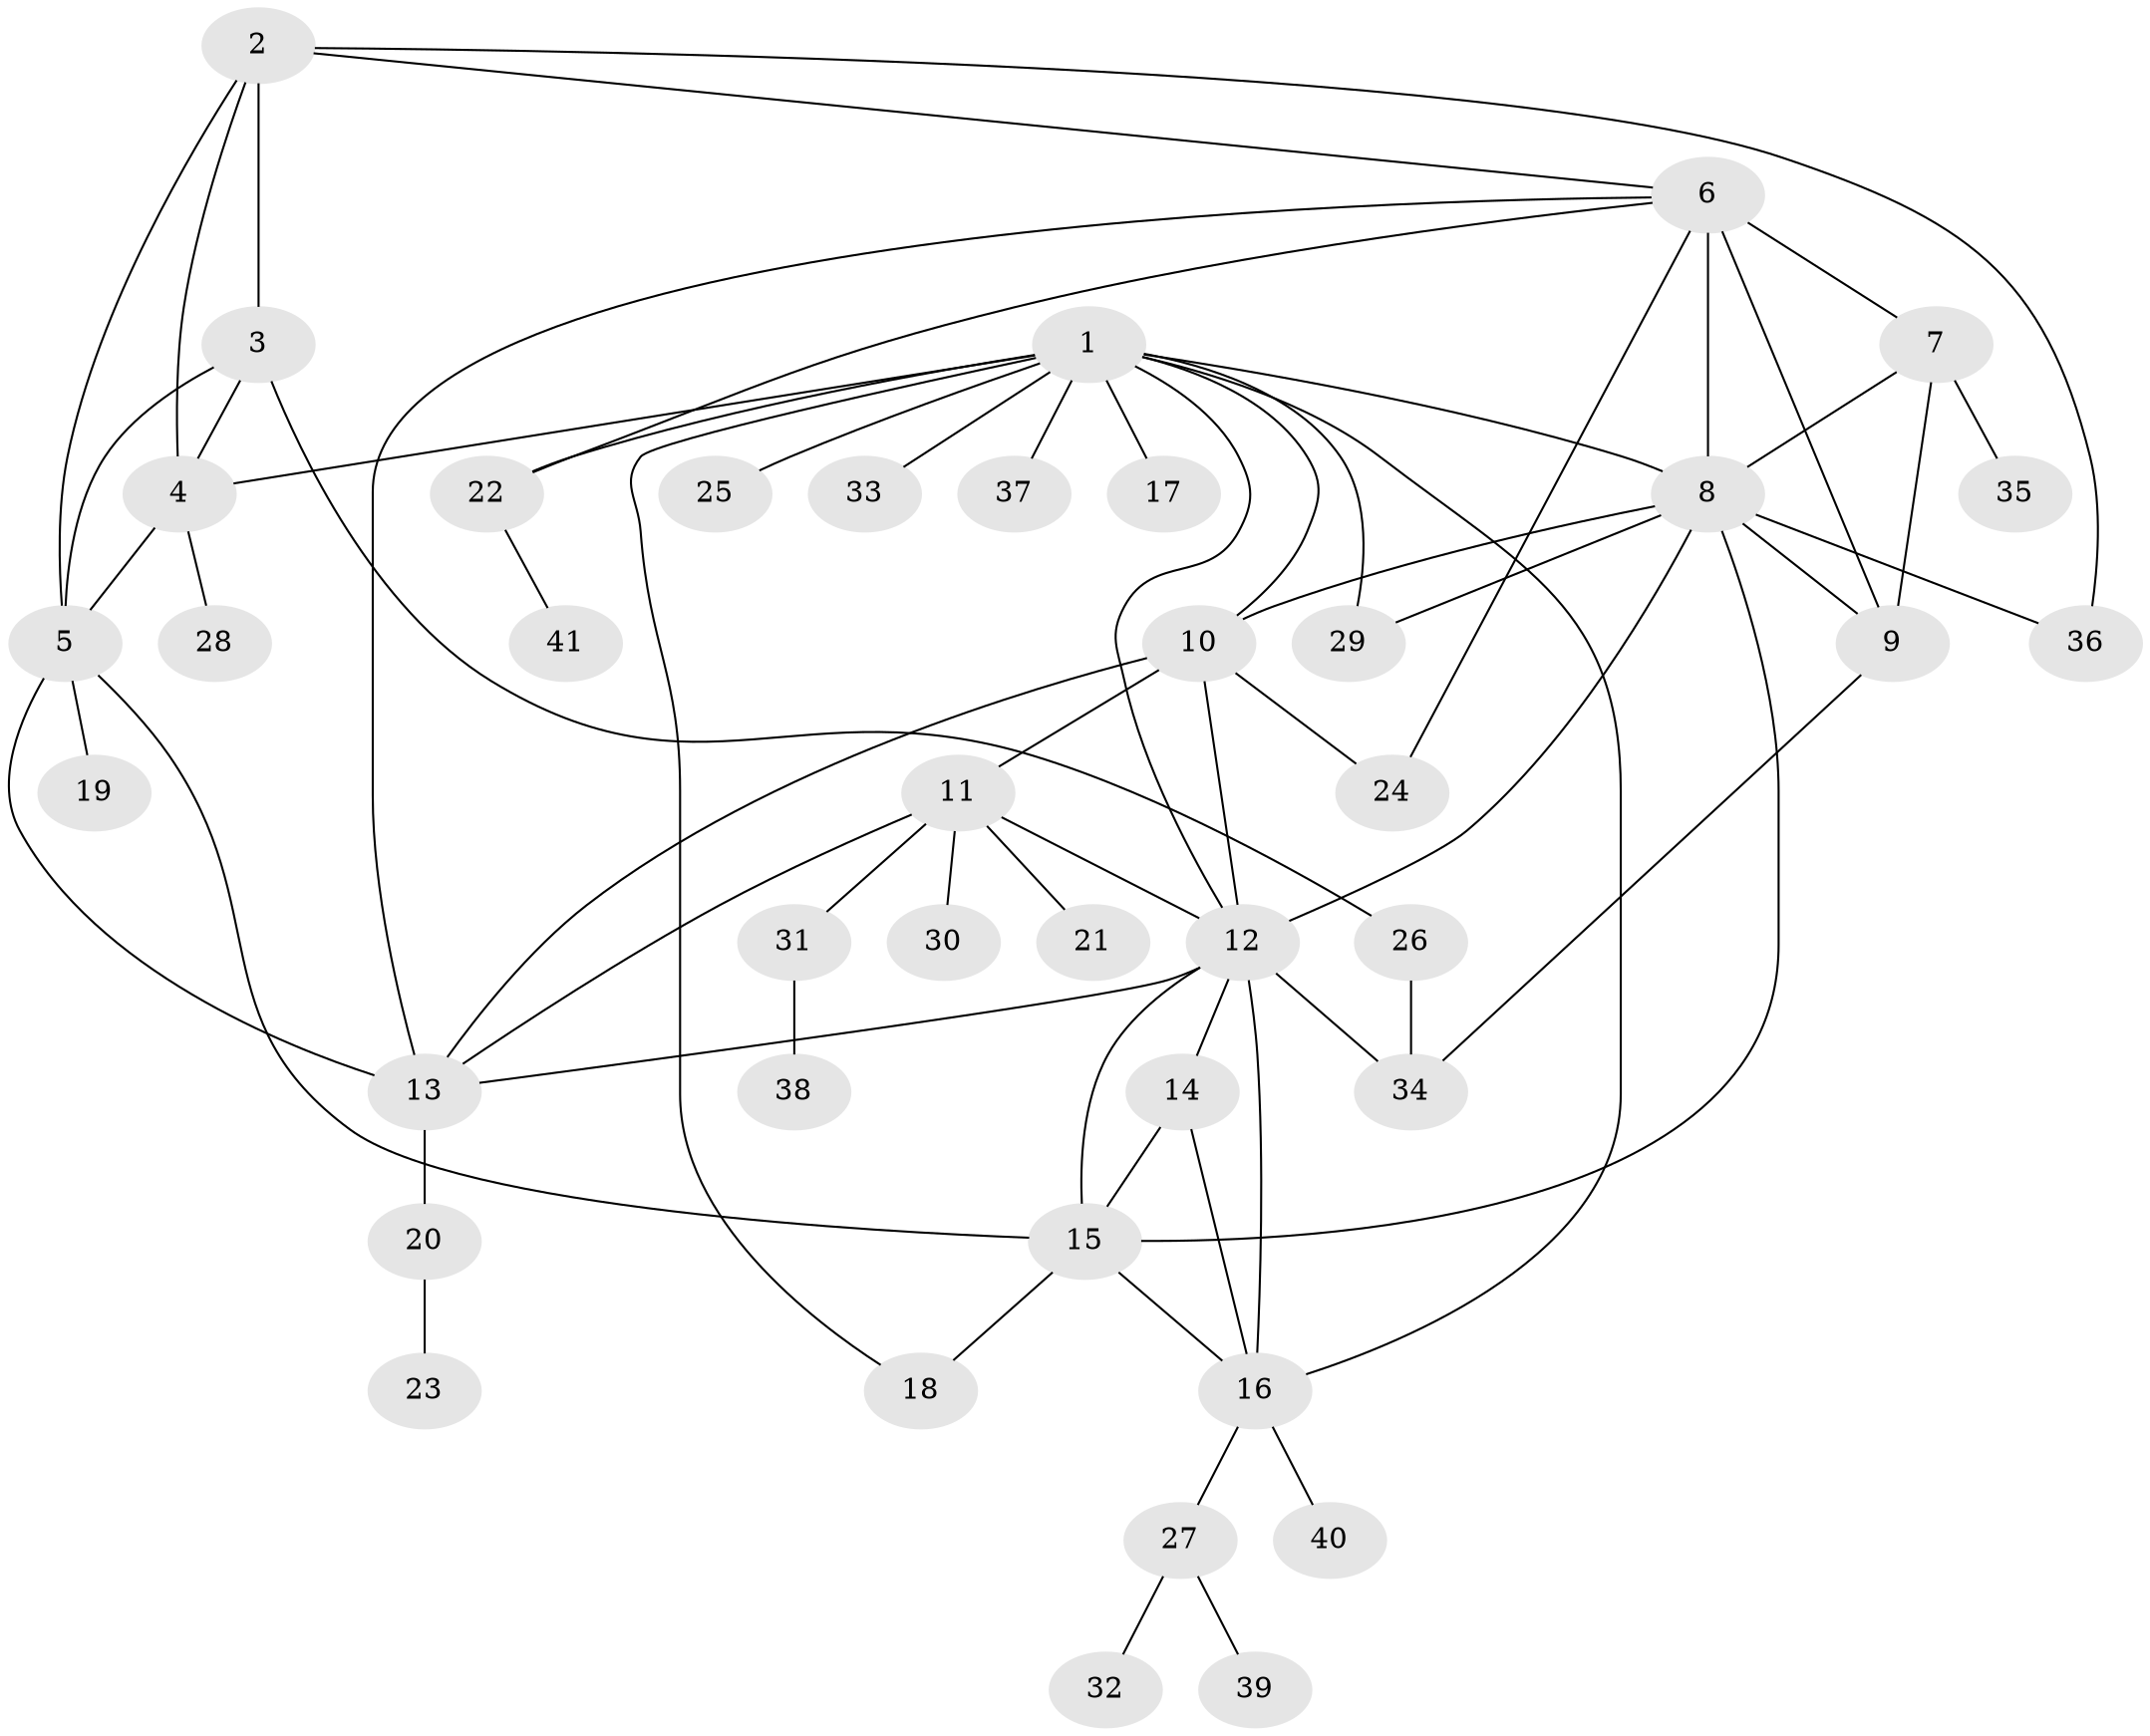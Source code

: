 // original degree distribution, {5: 0.037037037037037035, 10: 0.012345679012345678, 3: 0.07407407407407407, 6: 0.04938271604938271, 7: 0.06172839506172839, 8: 0.024691358024691357, 14: 0.012345679012345678, 4: 0.06172839506172839, 9: 0.012345679012345678, 1: 0.5061728395061729, 2: 0.14814814814814814}
// Generated by graph-tools (version 1.1) at 2025/52/03/04/25 22:52:37]
// undirected, 41 vertices, 68 edges
graph export_dot {
  node [color=gray90,style=filled];
  1;
  2;
  3;
  4;
  5;
  6;
  7;
  8;
  9;
  10;
  11;
  12;
  13;
  14;
  15;
  16;
  17;
  18;
  19;
  20;
  21;
  22;
  23;
  24;
  25;
  26;
  27;
  28;
  29;
  30;
  31;
  32;
  33;
  34;
  35;
  36;
  37;
  38;
  39;
  40;
  41;
  1 -- 4 [weight=1.0];
  1 -- 8 [weight=1.0];
  1 -- 10 [weight=1.0];
  1 -- 12 [weight=1.0];
  1 -- 16 [weight=1.0];
  1 -- 17 [weight=1.0];
  1 -- 18 [weight=1.0];
  1 -- 22 [weight=1.0];
  1 -- 25 [weight=1.0];
  1 -- 29 [weight=1.0];
  1 -- 33 [weight=1.0];
  1 -- 37 [weight=1.0];
  2 -- 3 [weight=1.0];
  2 -- 4 [weight=1.0];
  2 -- 5 [weight=1.0];
  2 -- 6 [weight=1.0];
  2 -- 36 [weight=1.0];
  3 -- 4 [weight=1.0];
  3 -- 5 [weight=1.0];
  3 -- 26 [weight=1.0];
  4 -- 5 [weight=1.0];
  4 -- 28 [weight=2.0];
  5 -- 13 [weight=1.0];
  5 -- 15 [weight=1.0];
  5 -- 19 [weight=2.0];
  6 -- 7 [weight=1.0];
  6 -- 8 [weight=4.0];
  6 -- 9 [weight=1.0];
  6 -- 13 [weight=2.0];
  6 -- 22 [weight=1.0];
  6 -- 24 [weight=1.0];
  7 -- 8 [weight=1.0];
  7 -- 9 [weight=1.0];
  7 -- 35 [weight=2.0];
  8 -- 9 [weight=1.0];
  8 -- 10 [weight=1.0];
  8 -- 12 [weight=1.0];
  8 -- 15 [weight=1.0];
  8 -- 29 [weight=2.0];
  8 -- 36 [weight=1.0];
  9 -- 34 [weight=1.0];
  10 -- 11 [weight=1.0];
  10 -- 12 [weight=1.0];
  10 -- 13 [weight=1.0];
  10 -- 24 [weight=1.0];
  11 -- 12 [weight=1.0];
  11 -- 13 [weight=1.0];
  11 -- 21 [weight=1.0];
  11 -- 30 [weight=1.0];
  11 -- 31 [weight=1.0];
  12 -- 13 [weight=1.0];
  12 -- 14 [weight=1.0];
  12 -- 15 [weight=1.0];
  12 -- 16 [weight=1.0];
  12 -- 34 [weight=1.0];
  13 -- 20 [weight=1.0];
  14 -- 15 [weight=1.0];
  14 -- 16 [weight=1.0];
  15 -- 16 [weight=1.0];
  15 -- 18 [weight=1.0];
  16 -- 27 [weight=1.0];
  16 -- 40 [weight=1.0];
  20 -- 23 [weight=1.0];
  22 -- 41 [weight=1.0];
  26 -- 34 [weight=2.0];
  27 -- 32 [weight=1.0];
  27 -- 39 [weight=1.0];
  31 -- 38 [weight=1.0];
}
